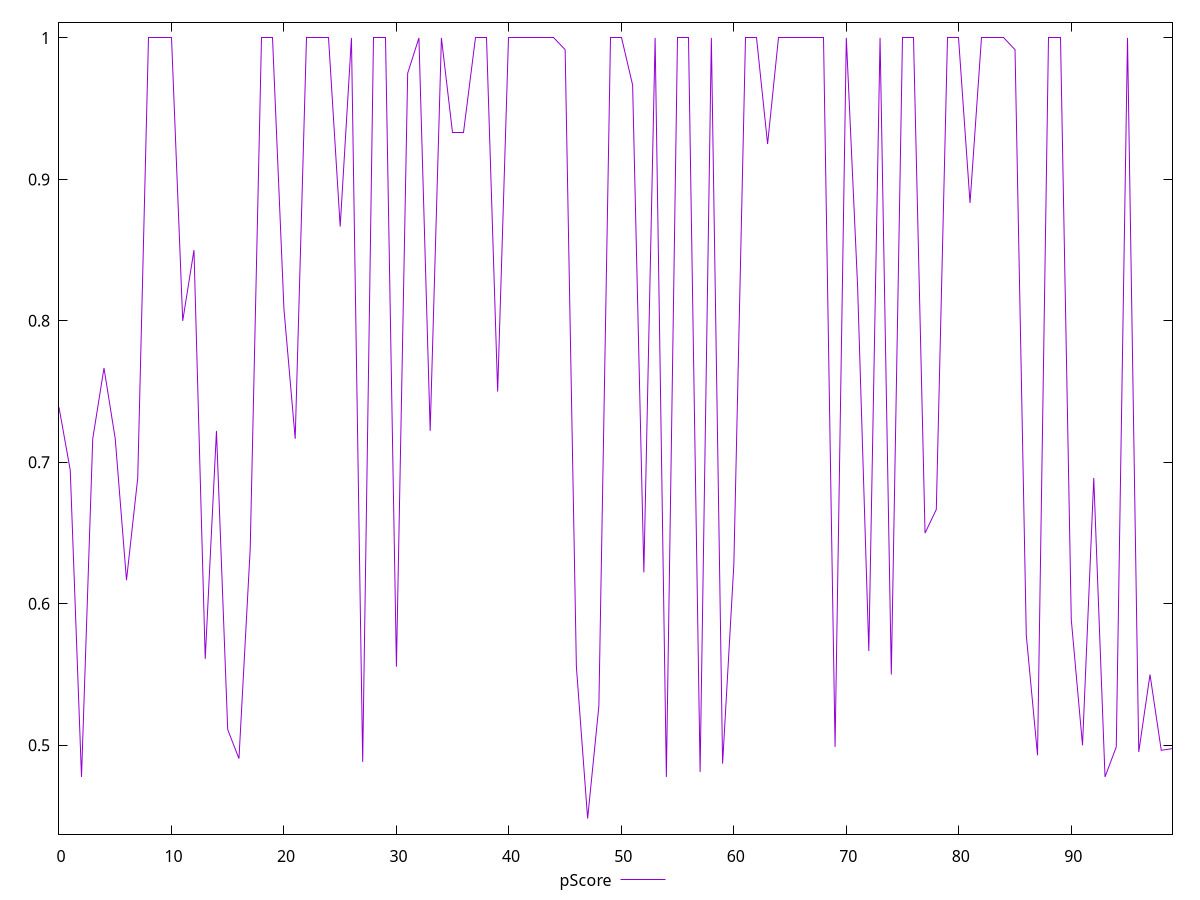 reset

$pScore <<EOF
0 0.7388888888888889
1 0.6944444444444444
2 0.4776470588235294
3 0.7166666666666667
4 0.7666666666666666
5 0.7166666666666667
6 0.6166666666666667
7 0.6888888888888889
8 1
9 1
10 1
11 0.8
12 0.85
13 0.5611111111111111
14 0.7222222222222222
15 0.5111111111111111
16 0.49058823529411766
17 0.6388888888888888
18 1
19 1
20 0.8083333333333333
21 0.7166666666666667
22 1
23 1
24 1
25 0.8666666666666667
26 1
27 0.48823529411764705
28 1
29 1
30 0.5555555555555556
31 0.975
32 1
33 0.7222222222222222
34 1
35 0.9333333333333333
36 0.9333333333333333
37 1
38 1
39 0.75
40 1
41 1
42 1
43 1
44 1
45 0.9916666666666667
46 0.5555555555555556
47 0.44823529411764707
48 0.5277777777777778
49 1
50 1
51 0.9666666666666667
52 0.6222222222222222
53 1
54 0.4776470588235294
55 1
56 1
57 0.4811764705882353
58 1
59 0.48705882352941177
60 0.6277777777777778
61 1
62 1
63 0.925
64 1
65 1
66 1
67 1
68 1
69 0.4988235294117647
70 1
71 0.825
72 0.5666666666666667
73 1
74 0.55
75 1
76 1
77 0.65
78 0.6666666666666666
79 1
80 1
81 0.8833333333333333
82 1
83 1
84 1
85 0.9916666666666667
86 0.5777777777777777
87 0.4929411764705882
88 1
89 1
90 0.5888888888888889
91 0.5
92 0.6888888888888889
93 0.4776470588235294
94 0.4988235294117647
95 1
96 0.49529411764705883
97 0.55
98 0.4964705882352941
99 0.4976470588235294
EOF

set key outside below
set xrange [0:99]
set yrange [0.43720000000000003:1.011035294117647]
set trange [0.43720000000000003:1.011035294117647]
set terminal svg size 640, 500 enhanced background rgb 'white'
set output "reports/report_00027_2021-02-24T12-40-31.850Z/uses-http2/samples/astro/pScore/values.svg"

plot $pScore title "pScore" with line

reset
